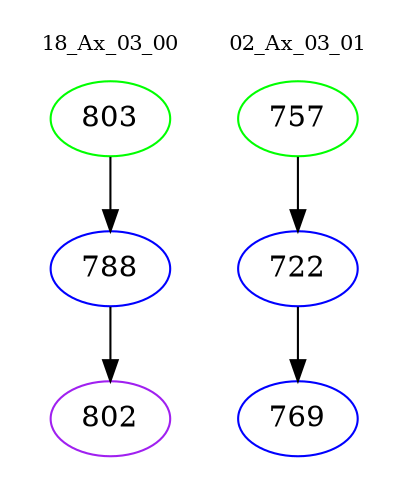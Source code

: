 digraph{
subgraph cluster_0 {
color = white
label = "18_Ax_03_00";
fontsize=10;
T0_803 [label="803", color="green"]
T0_803 -> T0_788 [color="black"]
T0_788 [label="788", color="blue"]
T0_788 -> T0_802 [color="black"]
T0_802 [label="802", color="purple"]
}
subgraph cluster_1 {
color = white
label = "02_Ax_03_01";
fontsize=10;
T1_757 [label="757", color="green"]
T1_757 -> T1_722 [color="black"]
T1_722 [label="722", color="blue"]
T1_722 -> T1_769 [color="black"]
T1_769 [label="769", color="blue"]
}
}
